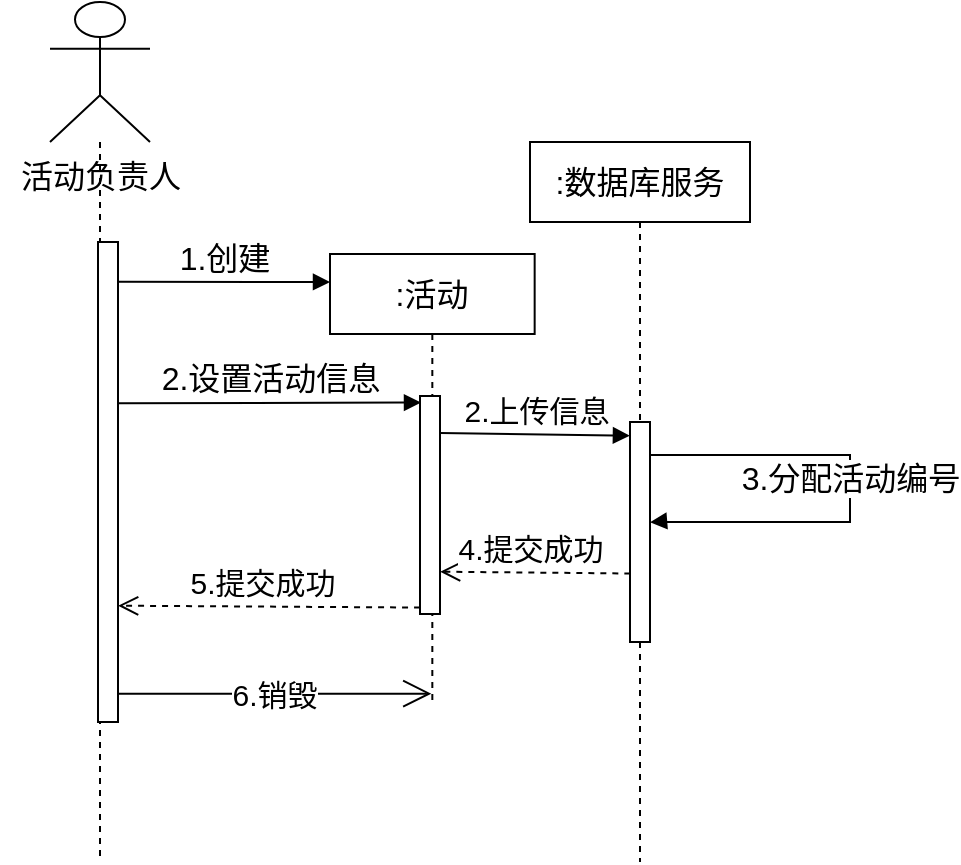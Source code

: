 <mxfile version="17.5.0" type="github">
  <diagram name="Page-1" id="13e1069c-82ec-6db2-03f1-153e76fe0fe0">
    <mxGraphModel dx="809" dy="442" grid="1" gridSize="10" guides="1" tooltips="1" connect="1" arrows="1" fold="1" page="1" pageScale="1" pageWidth="1100" pageHeight="850" background="none" math="0" shadow="0">
      <root>
        <mxCell id="0" />
        <mxCell id="1" parent="0" />
        <mxCell id="JttuDwRoJ1vtQlbPvAH2-2" value="" style="shape=umlLifeline;participant=umlActor;perimeter=lifelinePerimeter;whiteSpace=wrap;html=1;container=1;collapsible=0;recursiveResize=0;verticalAlign=top;spacingTop=36;outlineConnect=0;size=70;" vertex="1" parent="1">
          <mxGeometry x="230" y="140" width="50" height="430" as="geometry" />
        </mxCell>
        <mxCell id="JttuDwRoJ1vtQlbPvAH2-6" value="" style="html=1;points=[];perimeter=orthogonalPerimeter;fontSize=16;" vertex="1" parent="JttuDwRoJ1vtQlbPvAH2-2">
          <mxGeometry x="24" y="120" width="10" height="240" as="geometry" />
        </mxCell>
        <mxCell id="JttuDwRoJ1vtQlbPvAH2-3" value="活动负责人" style="text;html=1;align=center;verticalAlign=middle;resizable=0;points=[];autosize=1;strokeColor=none;fillColor=none;fontSize=16;" vertex="1" parent="1">
          <mxGeometry x="205" y="217" width="100" height="20" as="geometry" />
        </mxCell>
        <mxCell id="JttuDwRoJ1vtQlbPvAH2-5" value=":活动" style="shape=umlLifeline;perimeter=lifelinePerimeter;whiteSpace=wrap;html=1;container=1;collapsible=0;recursiveResize=0;outlineConnect=0;fontSize=16;" vertex="1" parent="1">
          <mxGeometry x="370" y="266" width="102.33" height="224" as="geometry" />
        </mxCell>
        <mxCell id="JttuDwRoJ1vtQlbPvAH2-9" value="" style="html=1;points=[];perimeter=orthogonalPerimeter;fontSize=16;" vertex="1" parent="JttuDwRoJ1vtQlbPvAH2-5">
          <mxGeometry x="45" y="71" width="10" height="109" as="geometry" />
        </mxCell>
        <mxCell id="JttuDwRoJ1vtQlbPvAH2-7" value="1.创建" style="html=1;verticalAlign=bottom;endArrow=block;rounded=0;fontSize=16;exitX=0.993;exitY=0.083;exitDx=0;exitDy=0;exitPerimeter=0;" edge="1" parent="1" source="JttuDwRoJ1vtQlbPvAH2-6">
          <mxGeometry width="80" relative="1" as="geometry">
            <mxPoint x="274.07" y="279.92" as="sourcePoint" />
            <mxPoint x="370" y="280" as="targetPoint" />
          </mxGeometry>
        </mxCell>
        <mxCell id="JttuDwRoJ1vtQlbPvAH2-8" value="2.设置活动信息" style="html=1;verticalAlign=bottom;endArrow=block;rounded=0;fontSize=16;exitX=0.997;exitY=0.336;exitDx=0;exitDy=0;exitPerimeter=0;" edge="1" parent="1" source="JttuDwRoJ1vtQlbPvAH2-6">
          <mxGeometry width="80" relative="1" as="geometry">
            <mxPoint x="270" y="340" as="sourcePoint" />
            <mxPoint x="415.5" y="340.29" as="targetPoint" />
          </mxGeometry>
        </mxCell>
        <mxCell id="JttuDwRoJ1vtQlbPvAH2-11" value=":数据库服务" style="shape=umlLifeline;perimeter=lifelinePerimeter;whiteSpace=wrap;html=1;container=1;collapsible=0;recursiveResize=0;outlineConnect=0;fontSize=16;" vertex="1" parent="1">
          <mxGeometry x="470" y="210" width="110" height="360" as="geometry" />
        </mxCell>
        <mxCell id="JttuDwRoJ1vtQlbPvAH2-12" value="" style="html=1;points=[];perimeter=orthogonalPerimeter;fontSize=16;" vertex="1" parent="JttuDwRoJ1vtQlbPvAH2-11">
          <mxGeometry x="50" y="140" width="10" height="110" as="geometry" />
        </mxCell>
        <mxCell id="JttuDwRoJ1vtQlbPvAH2-14" value="3.分配活动编号" style="html=1;verticalAlign=bottom;endArrow=block;rounded=0;fontSize=16;exitX=1;exitY=0.108;exitDx=0;exitDy=0;exitPerimeter=0;edgeStyle=orthogonalEdgeStyle;entryX=1;entryY=0.456;entryDx=0;entryDy=0;entryPerimeter=0;" edge="1" parent="JttuDwRoJ1vtQlbPvAH2-11" target="JttuDwRoJ1vtQlbPvAH2-12">
          <mxGeometry x="0.058" width="80" relative="1" as="geometry">
            <mxPoint x="60" y="156.52" as="sourcePoint" />
            <mxPoint x="80" y="190" as="targetPoint" />
            <Array as="points">
              <mxPoint x="160" y="156" />
              <mxPoint x="160" y="190" />
              <mxPoint x="62" y="190" />
            </Array>
            <mxPoint as="offset" />
          </mxGeometry>
        </mxCell>
        <mxCell id="JttuDwRoJ1vtQlbPvAH2-13" value="&lt;font style=&quot;font-size: 15px;&quot;&gt;2.上传信息&lt;/font&gt;" style="html=1;verticalAlign=bottom;endArrow=block;rounded=0;fontSize=15;entryX=-0.003;entryY=0.036;entryDx=0;entryDy=0;entryPerimeter=0;exitX=1.005;exitY=0.078;exitDx=0;exitDy=0;exitPerimeter=0;" edge="1" parent="1">
          <mxGeometry width="80" relative="1" as="geometry">
            <mxPoint x="425.05" y="355.522" as="sourcePoint" />
            <mxPoint x="519.97" y="356.84" as="targetPoint" />
          </mxGeometry>
        </mxCell>
        <mxCell id="JttuDwRoJ1vtQlbPvAH2-15" value="4.提交成功" style="html=1;verticalAlign=bottom;endArrow=open;dashed=1;endSize=8;rounded=0;fontSize=15;exitX=0.017;exitY=0.325;exitDx=0;exitDy=0;exitPerimeter=0;entryX=1.009;entryY=0.356;entryDx=0;entryDy=0;entryPerimeter=0;" edge="1" parent="1">
          <mxGeometry x="0.055" relative="1" as="geometry">
            <mxPoint x="520.17" y="425.75" as="sourcePoint" />
            <mxPoint x="425.09" y="424.844" as="targetPoint" />
            <mxPoint as="offset" />
          </mxGeometry>
        </mxCell>
        <mxCell id="JttuDwRoJ1vtQlbPvAH2-16" value="5.提交成功" style="html=1;verticalAlign=bottom;endArrow=open;dashed=1;endSize=8;rounded=0;fontSize=15;exitX=0.003;exitY=0.436;exitDx=0;exitDy=0;exitPerimeter=0;entryX=1.006;entryY=0.535;entryDx=0;entryDy=0;entryPerimeter=0;" edge="1" parent="1">
          <mxGeometry x="0.055" relative="1" as="geometry">
            <mxPoint x="415.03" y="442.764" as="sourcePoint" />
            <mxPoint x="264.06" y="441.85" as="targetPoint" />
            <mxPoint as="offset" />
          </mxGeometry>
        </mxCell>
        <mxCell id="JttuDwRoJ1vtQlbPvAH2-24" value="6.销毁" style="endArrow=open;endFill=1;endSize=12;html=1;rounded=0;fontSize=15;exitX=0.997;exitY=0.941;exitDx=0;exitDy=0;exitPerimeter=0;" edge="1" parent="1" source="JttuDwRoJ1vtQlbPvAH2-6" target="JttuDwRoJ1vtQlbPvAH2-5">
          <mxGeometry width="160" relative="1" as="geometry">
            <mxPoint x="280" y="620" as="sourcePoint" />
            <mxPoint x="400" y="486" as="targetPoint" />
          </mxGeometry>
        </mxCell>
        <mxCell id="JttuDwRoJ1vtQlbPvAH2-27" value="" style="shape=image;html=1;verticalAlign=top;verticalLabelPosition=bottom;labelBackgroundColor=#ffffff;imageAspect=0;aspect=fixed;image=https://cdn4.iconfinder.com/data/icons/basic-user-interface-2/512/User_Interface-02-128.png;fontSize=15;rotation=1;" vertex="1" parent="1">
          <mxGeometry x="387.56" y="452" width="67.22" height="67.22" as="geometry" />
        </mxCell>
      </root>
    </mxGraphModel>
  </diagram>
</mxfile>
